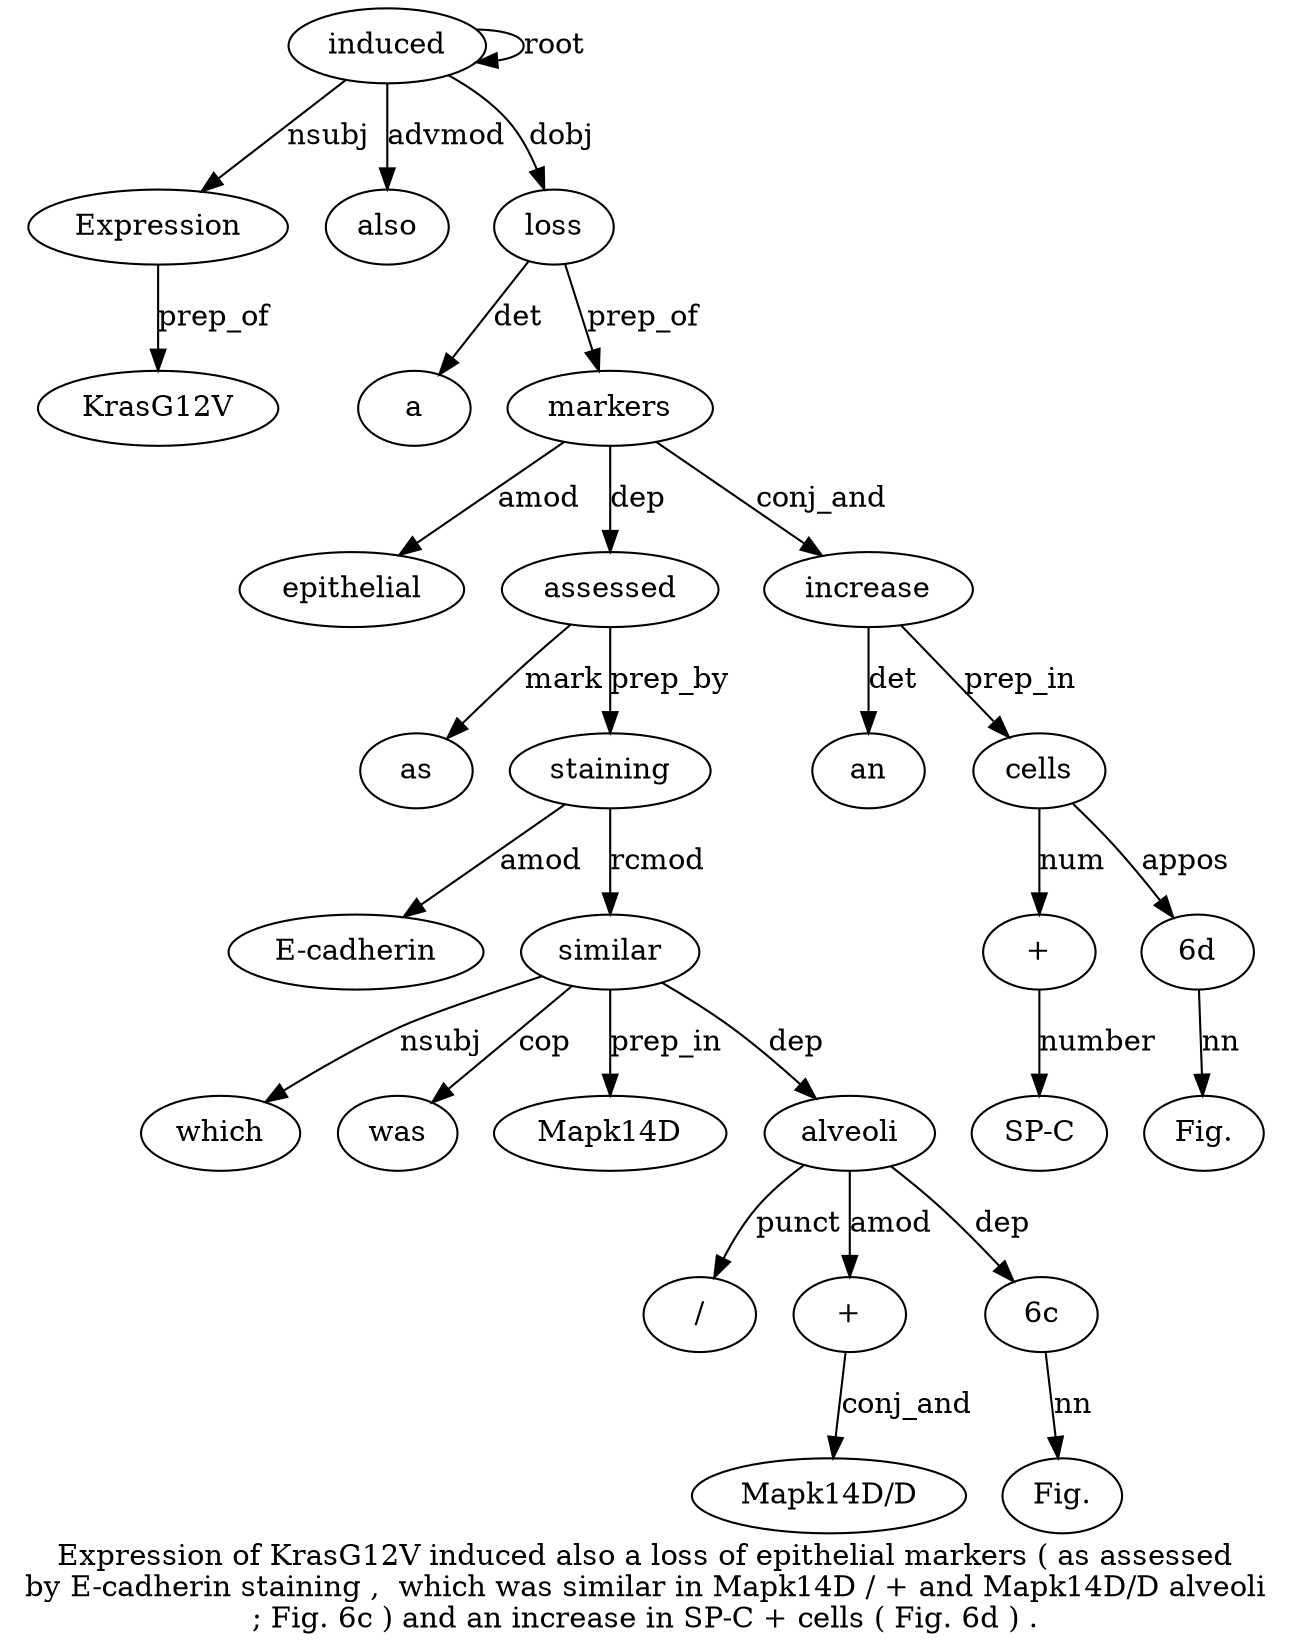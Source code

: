 digraph "Expression of KrasG12V induced also a loss of epithelial markers ( as assessed by E-cadherin staining ,  which was similar in Mapk14D / + and Mapk14D/D alveoli ; Fig. 6c ) and an increase in SP-C + cells ( Fig. 6d ) ." {
label="Expression of KrasG12V induced also a loss of epithelial markers ( as assessed
by E-cadherin staining ,  which was similar in Mapk14D / + and Mapk14D/D alveoli
; Fig. 6c ) and an increase in SP-C + cells ( Fig. 6d ) .";
induced4 [style=filled, fillcolor=white, label=induced];
Expression1 [style=filled, fillcolor=white, label=Expression];
induced4 -> Expression1  [label=nsubj];
KrasG12V3 [style=filled, fillcolor=white, label=KrasG12V];
Expression1 -> KrasG12V3  [label=prep_of];
induced4 -> induced4  [label=root];
also5 [style=filled, fillcolor=white, label=also];
induced4 -> also5  [label=advmod];
loss7 [style=filled, fillcolor=white, label=loss];
a6 [style=filled, fillcolor=white, label=a];
loss7 -> a6  [label=det];
induced4 -> loss7  [label=dobj];
markers10 [style=filled, fillcolor=white, label=markers];
epithelial9 [style=filled, fillcolor=white, label=epithelial];
markers10 -> epithelial9  [label=amod];
loss7 -> markers10  [label=prep_of];
assessed13 [style=filled, fillcolor=white, label=assessed];
as12 [style=filled, fillcolor=white, label=as];
assessed13 -> as12  [label=mark];
markers10 -> assessed13  [label=dep];
staining16 [style=filled, fillcolor=white, label=staining];
"E-cadherin15" [style=filled, fillcolor=white, label="E-cadherin"];
staining16 -> "E-cadherin15"  [label=amod];
assessed13 -> staining16  [label=prep_by];
similar20 [style=filled, fillcolor=white, label=similar];
which18 [style=filled, fillcolor=white, label=which];
similar20 -> which18  [label=nsubj];
was19 [style=filled, fillcolor=white, label=was];
similar20 -> was19  [label=cop];
staining16 -> similar20  [label=rcmod];
Mapk14D22 [style=filled, fillcolor=white, label=Mapk14D];
similar20 -> Mapk14D22  [label=prep_in];
alveoli27 [style=filled, fillcolor=white, label=alveoli];
"/23" [style=filled, fillcolor=white, label="/"];
alveoli27 -> "/23"  [label=punct];
"+24" [style=filled, fillcolor=white, label="+"];
alveoli27 -> "+24"  [label=amod];
"Mapk14D/D26" [style=filled, fillcolor=white, label="Mapk14D/D"];
"+24" -> "Mapk14D/D26"  [label=conj_and];
similar20 -> alveoli27  [label=dep];
"6c30" [style=filled, fillcolor=white, label="6c"];
"Fig.29" [style=filled, fillcolor=white, label="Fig."];
"6c30" -> "Fig.29"  [label=nn];
alveoli27 -> "6c30"  [label=dep];
increase34 [style=filled, fillcolor=white, label=increase];
an33 [style=filled, fillcolor=white, label=an];
increase34 -> an33  [label=det];
markers10 -> increase34  [label=conj_and];
"+37" [style=filled, fillcolor=white, label="+"];
"SP-C36" [style=filled, fillcolor=white, label="SP-C"];
"+37" -> "SP-C36"  [label=number];
cells38 [style=filled, fillcolor=white, label=cells];
cells38 -> "+37"  [label=num];
increase34 -> cells38  [label=prep_in];
"6d41" [style=filled, fillcolor=white, label="6d"];
"Fig.40" [style=filled, fillcolor=white, label="Fig."];
"6d41" -> "Fig.40"  [label=nn];
cells38 -> "6d41"  [label=appos];
}
